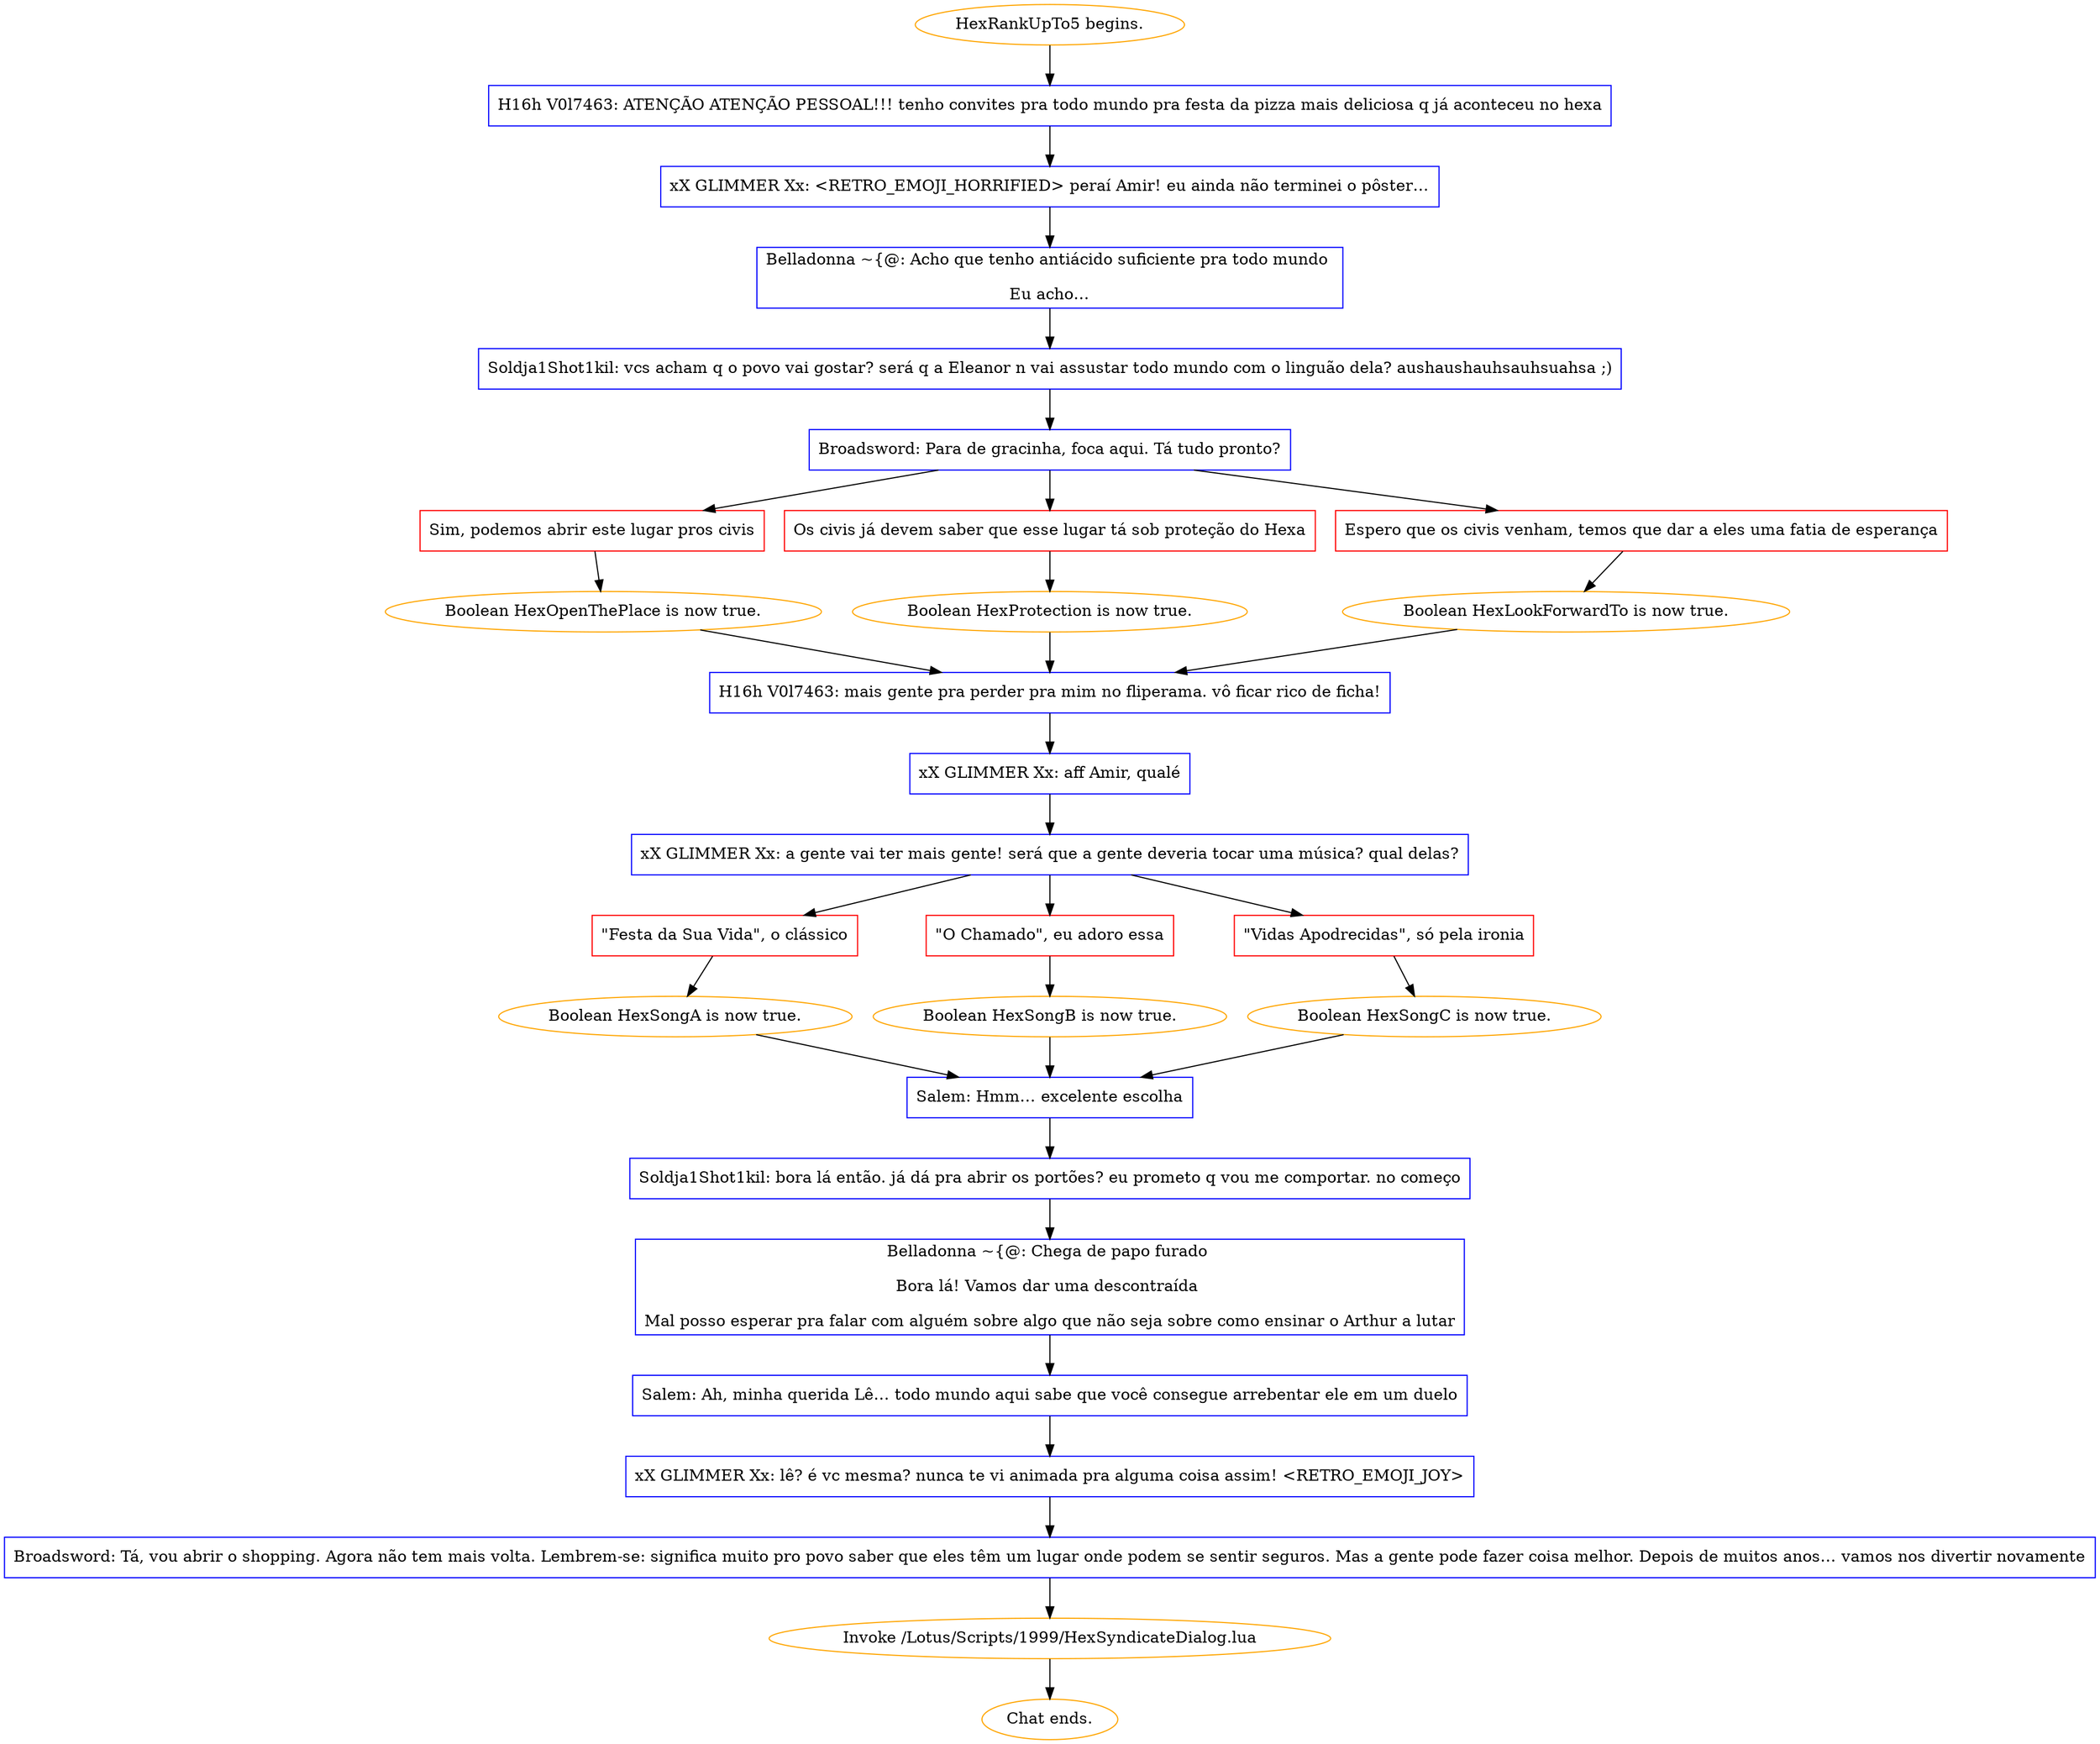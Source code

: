 digraph {
	"HexRankUpTo5 begins." [color=orange];
		"HexRankUpTo5 begins." -> j3200090305;
	j3200090305 [label="H16h V0l7463: ATENÇÃO ATENÇÃO PESSOAL!!! tenho convites pra todo mundo pra festa da pizza mais deliciosa q já aconteceu no hexa",shape=box,color=blue];
		j3200090305 -> j1020778018;
	j1020778018 [label="xX GLIMMER Xx: <RETRO_EMOJI_HORRIFIED> peraí Amir! eu ainda não terminei o pôster…",shape=box,color=blue];
		j1020778018 -> j3225035040;
	j3225035040 [label="Belladonna ~{@: Acho que tenho antiácido suficiente pra todo mundo 
Eu acho…",shape=box,color=blue];
		j3225035040 -> j615722827;
	j615722827 [label="Soldja1Shot1kil: vcs acham q o povo vai gostar? será q a Eleanor n vai assustar todo mundo com o linguão dela? aushaushauhsauhsuahsa ;)",shape=box,color=blue];
		j615722827 -> j1011219196;
	j1011219196 [label="Broadsword: Para de gracinha, foca aqui. Tá tudo pronto?",shape=box,color=blue];
		j1011219196 -> j3726855519;
		j1011219196 -> j3511119286;
		j1011219196 -> j2228729334;
	j3726855519 [label="Sim, podemos abrir este lugar pros civis",shape=box,color=red];
		j3726855519 -> j2686407474;
	j3511119286 [label="Os civis já devem saber que esse lugar tá sob proteção do Hexa",shape=box,color=red];
		j3511119286 -> j2734093282;
	j2228729334 [label="Espero que os civis venham, temos que dar a eles uma fatia de esperança",shape=box,color=red];
		j2228729334 -> j1287474661;
	j2686407474 [label="Boolean HexOpenThePlace is now true.",color=orange];
		j2686407474 -> j2406698629;
	j2734093282 [label="Boolean HexProtection is now true.",color=orange];
		j2734093282 -> j2406698629;
	j1287474661 [label="Boolean HexLookForwardTo is now true.",color=orange];
		j1287474661 -> j2406698629;
	j2406698629 [label="H16h V0l7463: mais gente pra perder pra mim no fliperama. vô ficar rico de ficha!",shape=box,color=blue];
		j2406698629 -> j786275513;
	j786275513 [label="xX GLIMMER Xx: aff Amir, qualé",shape=box,color=blue];
		j786275513 -> j219956531;
	j219956531 [label="xX GLIMMER Xx: a gente vai ter mais gente! será que a gente deveria tocar uma música? qual delas?",shape=box,color=blue];
		j219956531 -> j3231593638;
		j219956531 -> j2646613781;
		j219956531 -> j16448410;
	j3231593638 [label="\"Festa da Sua Vida\", o clássico",shape=box,color=red];
		j3231593638 -> j3705791998;
	j2646613781 [label="\"O Chamado\", eu adoro essa",shape=box,color=red];
		j2646613781 -> j147136768;
	j16448410 [label="\"Vidas Apodrecidas\", só pela ironia",shape=box,color=red];
		j16448410 -> j2562467057;
	j3705791998 [label="Boolean HexSongA is now true.",color=orange];
		j3705791998 -> j1584304246;
	j147136768 [label="Boolean HexSongB is now true.",color=orange];
		j147136768 -> j1584304246;
	j2562467057 [label="Boolean HexSongC is now true.",color=orange];
		j2562467057 -> j1584304246;
	j1584304246 [label="Salem: Hmm… excelente escolha",shape=box,color=blue];
		j1584304246 -> j3346901118;
	j3346901118 [label="Soldja1Shot1kil: bora lá então. já dá pra abrir os portões? eu prometo q vou me comportar. no começo",shape=box,color=blue];
		j3346901118 -> j42722336;
	j42722336 [label="Belladonna ~{@: Chega de papo furado 
Bora lá! Vamos dar uma descontraída 
Mal posso esperar pra falar com alguém sobre algo que não seja sobre como ensinar o Arthur a lutar",shape=box,color=blue];
		j42722336 -> j4268063590;
	j4268063590 [label="Salem: Ah, minha querida Lê… todo mundo aqui sabe que você consegue arrebentar ele em um duelo",shape=box,color=blue];
		j4268063590 -> j212977203;
	j212977203 [label="xX GLIMMER Xx: lê? é vc mesma? nunca te vi animada pra alguma coisa assim! <RETRO_EMOJI_JOY>",shape=box,color=blue];
		j212977203 -> j977878215;
	j977878215 [label="Broadsword: Tá, vou abrir o shopping. Agora não tem mais volta. Lembrem-se: significa muito pro povo saber que eles têm um lugar onde podem se sentir seguros. Mas a gente pode fazer coisa melhor. Depois de muitos anos… vamos nos divertir novamente",shape=box,color=blue];
		j977878215 -> j2375408662;
	j2375408662 [label="Invoke /Lotus/Scripts/1999/HexSyndicateDialog.lua",color=orange];
		j2375408662 -> "Chat ends.";
	"Chat ends." [color=orange];
}